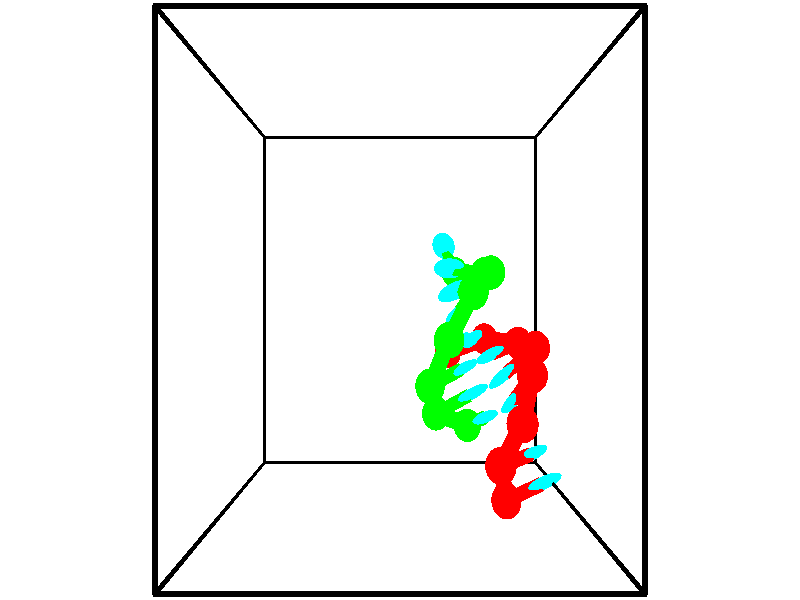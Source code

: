 // switches for output
#declare DRAW_BASES = 1; // possible values are 0, 1; only relevant for DNA ribbons
#declare DRAW_BASES_TYPE = 3; // possible values are 1, 2, 3; only relevant for DNA ribbons
#declare DRAW_FOG = 0; // set to 1 to enable fog

#include "colors.inc"

#include "transforms.inc"
background { rgb <1, 1, 1>}

#default {
   normal{
       ripples 0.25
       frequency 0.20
       turbulence 0.2
       lambda 5
   }
	finish {
		phong 0.1
		phong_size 40.
	}
}

// original window dimensions: 1024x640


// camera settings

camera {
	sky <-0, 1, 0>
	up <-0, 1, 0>
	right 1.6 * <1, 0, 0>
	location <2.5, 2.5, 11.1562>
	look_at <2.5, 2.5, 2.5>
	direction <0, 0, -8.6562>
	angle 67.0682
}


# declare cpy_camera_pos = <2.5, 2.5, 11.1562>;
# if (DRAW_FOG = 1)
fog {
	fog_type 2
	up vnormalize(cpy_camera_pos)
	color rgbt<1,1,1,0.3>
	distance 1e-5
	fog_alt 3e-3
	fog_offset 4
}
# end


// LIGHTS

# declare lum = 6;
global_settings {
	ambient_light rgb lum * <0.05, 0.05, 0.05>
	max_trace_level 15
}# declare cpy_direct_light_amount = 0.25;
light_source
{	1000 * <-1, -1, 1>,
	rgb lum * cpy_direct_light_amount
	parallel
}

light_source
{	1000 * <1, 1, -1>,
	rgb lum * cpy_direct_light_amount
	parallel
}

// strand 0

// nucleotide -1

// particle -1
sphere {
	<4.290861, -0.318881, 0.987886> 0.250000
	pigment { color rgbt <1,0,0,0> }
	no_shadow
}
cylinder {
	<4.628484, -0.142117, 1.109398>,  <4.831058, -0.036058, 1.182305>, 0.100000
	pigment { color rgbt <1,0,0,0> }
	no_shadow
}
cylinder {
	<4.628484, -0.142117, 1.109398>,  <4.290861, -0.318881, 0.987886>, 0.100000
	pigment { color rgbt <1,0,0,0> }
	no_shadow
}

// particle -1
sphere {
	<4.628484, -0.142117, 1.109398> 0.100000
	pigment { color rgbt <1,0,0,0> }
	no_shadow
}
sphere {
	0, 1
	scale<0.080000,0.200000,0.300000>
	matrix <-0.261099, 0.833471, -0.486984,
		-0.468395, 0.331726, 0.818880,
		0.844058, 0.441910, 0.303780,
		4.881701, -0.009544, 1.200532>
	pigment { color rgbt <0,1,1,0> }
	no_shadow
}
cylinder {
	<4.125262, 0.268401, 1.426079>,  <4.290861, -0.318881, 0.987886>, 0.130000
	pigment { color rgbt <1,0,0,0> }
	no_shadow
}

// nucleotide -1

// particle -1
sphere {
	<4.125262, 0.268401, 1.426079> 0.250000
	pigment { color rgbt <1,0,0,0> }
	no_shadow
}
cylinder {
	<4.462778, 0.318378, 1.217308>,  <4.665287, 0.348365, 1.092046>, 0.100000
	pigment { color rgbt <1,0,0,0> }
	no_shadow
}
cylinder {
	<4.462778, 0.318378, 1.217308>,  <4.125262, 0.268401, 1.426079>, 0.100000
	pigment { color rgbt <1,0,0,0> }
	no_shadow
}

// particle -1
sphere {
	<4.462778, 0.318378, 1.217308> 0.100000
	pigment { color rgbt <1,0,0,0> }
	no_shadow
}
sphere {
	0, 1
	scale<0.080000,0.200000,0.300000>
	matrix <-0.381485, 0.823673, -0.419562,
		0.377475, 0.553129, 0.742671,
		0.843790, 0.124943, -0.521927,
		4.715915, 0.355861, 1.060730>
	pigment { color rgbt <0,1,1,0> }
	no_shadow
}
cylinder {
	<4.446062, 0.857871, 1.565489>,  <4.125262, 0.268401, 1.426079>, 0.130000
	pigment { color rgbt <1,0,0,0> }
	no_shadow
}

// nucleotide -1

// particle -1
sphere {
	<4.446062, 0.857871, 1.565489> 0.250000
	pigment { color rgbt <1,0,0,0> }
	no_shadow
}
cylinder {
	<4.563037, 0.781590, 1.190659>,  <4.633223, 0.735821, 0.965760>, 0.100000
	pigment { color rgbt <1,0,0,0> }
	no_shadow
}
cylinder {
	<4.563037, 0.781590, 1.190659>,  <4.446062, 0.857871, 1.565489>, 0.100000
	pigment { color rgbt <1,0,0,0> }
	no_shadow
}

// particle -1
sphere {
	<4.563037, 0.781590, 1.190659> 0.100000
	pigment { color rgbt <1,0,0,0> }
	no_shadow
}
sphere {
	0, 1
	scale<0.080000,0.200000,0.300000>
	matrix <-0.449604, 0.837437, -0.310735,
		0.844000, 0.512184, 0.159158,
		0.292438, -0.190702, -0.937077,
		4.650769, 0.724379, 0.909536>
	pigment { color rgbt <0,1,1,0> }
	no_shadow
}
cylinder {
	<4.675310, 1.469359, 1.233262>,  <4.446062, 0.857871, 1.565489>, 0.130000
	pigment { color rgbt <1,0,0,0> }
	no_shadow
}

// nucleotide -1

// particle -1
sphere {
	<4.675310, 1.469359, 1.233262> 0.250000
	pigment { color rgbt <1,0,0,0> }
	no_shadow
}
cylinder {
	<4.546249, 1.224838, 0.944206>,  <4.468813, 1.078126, 0.770773>, 0.100000
	pigment { color rgbt <1,0,0,0> }
	no_shadow
}
cylinder {
	<4.546249, 1.224838, 0.944206>,  <4.675310, 1.469359, 1.233262>, 0.100000
	pigment { color rgbt <1,0,0,0> }
	no_shadow
}

// particle -1
sphere {
	<4.546249, 1.224838, 0.944206> 0.100000
	pigment { color rgbt <1,0,0,0> }
	no_shadow
}
sphere {
	0, 1
	scale<0.080000,0.200000,0.300000>
	matrix <-0.498202, 0.758836, -0.419478,
		0.804792, 0.224675, -0.549391,
		-0.322651, -0.611301, -0.722639,
		4.449454, 1.041448, 0.727414>
	pigment { color rgbt <0,1,1,0> }
	no_shadow
}
cylinder {
	<4.875651, 1.800311, 0.563366>,  <4.675310, 1.469359, 1.233262>, 0.130000
	pigment { color rgbt <1,0,0,0> }
	no_shadow
}

// nucleotide -1

// particle -1
sphere {
	<4.875651, 1.800311, 0.563366> 0.250000
	pigment { color rgbt <1,0,0,0> }
	no_shadow
}
cylinder {
	<4.557678, 1.561268, 0.521515>,  <4.366894, 1.417842, 0.496404>, 0.100000
	pigment { color rgbt <1,0,0,0> }
	no_shadow
}
cylinder {
	<4.557678, 1.561268, 0.521515>,  <4.875651, 1.800311, 0.563366>, 0.100000
	pigment { color rgbt <1,0,0,0> }
	no_shadow
}

// particle -1
sphere {
	<4.557678, 1.561268, 0.521515> 0.100000
	pigment { color rgbt <1,0,0,0> }
	no_shadow
}
sphere {
	0, 1
	scale<0.080000,0.200000,0.300000>
	matrix <-0.517538, 0.757947, -0.397078,
		0.316599, -0.261501, -0.911802,
		-0.794933, -0.597607, -0.104628,
		4.319198, 1.381986, 0.490126>
	pigment { color rgbt <0,1,1,0> }
	no_shadow
}
cylinder {
	<4.693881, 1.834799, -0.065742>,  <4.875651, 1.800311, 0.563366>, 0.130000
	pigment { color rgbt <1,0,0,0> }
	no_shadow
}

// nucleotide -1

// particle -1
sphere {
	<4.693881, 1.834799, -0.065742> 0.250000
	pigment { color rgbt <1,0,0,0> }
	no_shadow
}
cylinder {
	<4.366989, 1.744377, 0.146309>,  <4.170854, 1.690124, 0.273540>, 0.100000
	pigment { color rgbt <1,0,0,0> }
	no_shadow
}
cylinder {
	<4.366989, 1.744377, 0.146309>,  <4.693881, 1.834799, -0.065742>, 0.100000
	pigment { color rgbt <1,0,0,0> }
	no_shadow
}

// particle -1
sphere {
	<4.366989, 1.744377, 0.146309> 0.100000
	pigment { color rgbt <1,0,0,0> }
	no_shadow
}
sphere {
	0, 1
	scale<0.080000,0.200000,0.300000>
	matrix <-0.448670, 0.826882, -0.339060,
		-0.361707, -0.514943, -0.777175,
		-0.817229, -0.226055, 0.530129,
		4.121820, 1.676561, 0.305347>
	pigment { color rgbt <0,1,1,0> }
	no_shadow
}
cylinder {
	<4.137184, 1.872569, -0.572563>,  <4.693881, 1.834799, -0.065742>, 0.130000
	pigment { color rgbt <1,0,0,0> }
	no_shadow
}

// nucleotide -1

// particle -1
sphere {
	<4.137184, 1.872569, -0.572563> 0.250000
	pigment { color rgbt <1,0,0,0> }
	no_shadow
}
cylinder {
	<3.963027, 1.888382, -0.212814>,  <3.858533, 1.897870, 0.003035>, 0.100000
	pigment { color rgbt <1,0,0,0> }
	no_shadow
}
cylinder {
	<3.963027, 1.888382, -0.212814>,  <4.137184, 1.872569, -0.572563>, 0.100000
	pigment { color rgbt <1,0,0,0> }
	no_shadow
}

// particle -1
sphere {
	<3.963027, 1.888382, -0.212814> 0.100000
	pigment { color rgbt <1,0,0,0> }
	no_shadow
}
sphere {
	0, 1
	scale<0.080000,0.200000,0.300000>
	matrix <-0.585636, 0.746307, -0.316316,
		-0.683713, -0.664427, -0.301785,
		-0.435393, 0.039533, 0.899372,
		3.832409, 1.900242, 0.056997>
	pigment { color rgbt <0,1,1,0> }
	no_shadow
}
cylinder {
	<3.432061, 1.651040, -0.567525>,  <4.137184, 1.872569, -0.572563>, 0.130000
	pigment { color rgbt <1,0,0,0> }
	no_shadow
}

// nucleotide -1

// particle -1
sphere {
	<3.432061, 1.651040, -0.567525> 0.250000
	pigment { color rgbt <1,0,0,0> }
	no_shadow
}
cylinder {
	<3.469975, 1.913555, -0.268112>,  <3.492723, 2.071064, -0.088464>, 0.100000
	pigment { color rgbt <1,0,0,0> }
	no_shadow
}
cylinder {
	<3.469975, 1.913555, -0.268112>,  <3.432061, 1.651040, -0.567525>, 0.100000
	pigment { color rgbt <1,0,0,0> }
	no_shadow
}

// particle -1
sphere {
	<3.469975, 1.913555, -0.268112> 0.100000
	pigment { color rgbt <1,0,0,0> }
	no_shadow
}
sphere {
	0, 1
	scale<0.080000,0.200000,0.300000>
	matrix <-0.737853, 0.551074, -0.389731,
		-0.668273, -0.515367, 0.536478,
		0.094784, 0.656289, 0.748533,
		3.498410, 2.110442, -0.043552>
	pigment { color rgbt <0,1,1,0> }
	no_shadow
}
// strand 1

// nucleotide -1

// particle -1
sphere {
	<3.566301, 2.954986, -0.693365> 0.250000
	pigment { color rgbt <0,1,0,0> }
	no_shadow
}
cylinder {
	<3.424591, 3.175678, -0.391350>,  <3.339565, 3.308094, -0.210141>, 0.100000
	pigment { color rgbt <0,1,0,0> }
	no_shadow
}
cylinder {
	<3.424591, 3.175678, -0.391350>,  <3.566301, 2.954986, -0.693365>, 0.100000
	pigment { color rgbt <0,1,0,0> }
	no_shadow
}

// particle -1
sphere {
	<3.424591, 3.175678, -0.391350> 0.100000
	pigment { color rgbt <0,1,0,0> }
	no_shadow
}
sphere {
	0, 1
	scale<0.080000,0.200000,0.300000>
	matrix <0.140310, -0.766903, 0.626237,
		0.924555, 0.327800, 0.194282,
		-0.354276, 0.551731, 0.755038,
		3.318308, 3.341197, -0.164839>
	pigment { color rgbt <0,1,1,0> }
	no_shadow
}
cylinder {
	<4.073403, 2.919431, -0.146247>,  <3.566301, 2.954986, -0.693365>, 0.130000
	pigment { color rgbt <0,1,0,0> }
	no_shadow
}

// nucleotide -1

// particle -1
sphere {
	<4.073403, 2.919431, -0.146247> 0.250000
	pigment { color rgbt <0,1,0,0> }
	no_shadow
}
cylinder {
	<3.694155, 2.955532, -0.024315>,  <3.466606, 2.977192, 0.048845>, 0.100000
	pigment { color rgbt <0,1,0,0> }
	no_shadow
}
cylinder {
	<3.694155, 2.955532, -0.024315>,  <4.073403, 2.919431, -0.146247>, 0.100000
	pigment { color rgbt <0,1,0,0> }
	no_shadow
}

// particle -1
sphere {
	<3.694155, 2.955532, -0.024315> 0.100000
	pigment { color rgbt <0,1,0,0> }
	no_shadow
}
sphere {
	0, 1
	scale<0.080000,0.200000,0.300000>
	matrix <0.138384, -0.746086, 0.651311,
		0.286212, 0.659705, 0.694890,
		-0.948120, 0.090251, 0.304831,
		3.409719, 2.982608, 0.067135>
	pigment { color rgbt <0,1,1,0> }
	no_shadow
}
cylinder {
	<4.086574, 2.900140, 0.597961>,  <4.073403, 2.919431, -0.146247>, 0.130000
	pigment { color rgbt <0,1,0,0> }
	no_shadow
}

// nucleotide -1

// particle -1
sphere {
	<4.086574, 2.900140, 0.597961> 0.250000
	pigment { color rgbt <0,1,0,0> }
	no_shadow
}
cylinder {
	<3.726635, 2.744064, 0.519958>,  <3.510672, 2.650419, 0.473157>, 0.100000
	pigment { color rgbt <0,1,0,0> }
	no_shadow
}
cylinder {
	<3.726635, 2.744064, 0.519958>,  <4.086574, 2.900140, 0.597961>, 0.100000
	pigment { color rgbt <0,1,0,0> }
	no_shadow
}

// particle -1
sphere {
	<3.726635, 2.744064, 0.519958> 0.100000
	pigment { color rgbt <0,1,0,0> }
	no_shadow
}
sphere {
	0, 1
	scale<0.080000,0.200000,0.300000>
	matrix <0.221958, -0.794426, 0.565351,
		-0.375511, 0.465446, 0.801468,
		-0.899848, -0.390188, -0.195007,
		3.456681, 2.627008, 0.461456>
	pigment { color rgbt <0,1,1,0> }
	no_shadow
}
cylinder {
	<3.711026, 2.610052, 1.198748>,  <4.086574, 2.900140, 0.597961>, 0.130000
	pigment { color rgbt <0,1,0,0> }
	no_shadow
}

// nucleotide -1

// particle -1
sphere {
	<3.711026, 2.610052, 1.198748> 0.250000
	pigment { color rgbt <0,1,0,0> }
	no_shadow
}
cylinder {
	<3.588507, 2.425407, 0.865738>,  <3.514995, 2.314621, 0.665932>, 0.100000
	pigment { color rgbt <0,1,0,0> }
	no_shadow
}
cylinder {
	<3.588507, 2.425407, 0.865738>,  <3.711026, 2.610052, 1.198748>, 0.100000
	pigment { color rgbt <0,1,0,0> }
	no_shadow
}

// particle -1
sphere {
	<3.588507, 2.425407, 0.865738> 0.100000
	pigment { color rgbt <0,1,0,0> }
	no_shadow
}
sphere {
	0, 1
	scale<0.080000,0.200000,0.300000>
	matrix <0.415298, -0.851742, 0.319473,
		-0.856568, -0.247892, 0.452593,
		-0.306298, -0.461611, -0.832524,
		3.496617, 2.286924, 0.615981>
	pigment { color rgbt <0,1,1,0> }
	no_shadow
}
cylinder {
	<3.305685, 1.949853, 1.245555>,  <3.711026, 2.610052, 1.198748>, 0.130000
	pigment { color rgbt <0,1,0,0> }
	no_shadow
}

// nucleotide -1

// particle -1
sphere {
	<3.305685, 1.949853, 1.245555> 0.250000
	pigment { color rgbt <0,1,0,0> }
	no_shadow
}
cylinder {
	<3.447990, 1.924778, 0.872566>,  <3.533374, 1.909733, 0.648773>, 0.100000
	pigment { color rgbt <0,1,0,0> }
	no_shadow
}
cylinder {
	<3.447990, 1.924778, 0.872566>,  <3.305685, 1.949853, 1.245555>, 0.100000
	pigment { color rgbt <0,1,0,0> }
	no_shadow
}

// particle -1
sphere {
	<3.447990, 1.924778, 0.872566> 0.100000
	pigment { color rgbt <0,1,0,0> }
	no_shadow
}
sphere {
	0, 1
	scale<0.080000,0.200000,0.300000>
	matrix <0.458360, -0.857805, 0.232545,
		-0.814456, -0.510139, -0.276441,
		0.355763, -0.062688, -0.932471,
		3.554719, 1.905972, 0.592825>
	pigment { color rgbt <0,1,1,0> }
	no_shadow
}
cylinder {
	<3.009763, 1.280203, 0.911230>,  <3.305685, 1.949853, 1.245555>, 0.130000
	pigment { color rgbt <0,1,0,0> }
	no_shadow
}

// nucleotide -1

// particle -1
sphere {
	<3.009763, 1.280203, 0.911230> 0.250000
	pigment { color rgbt <0,1,0,0> }
	no_shadow
}
cylinder {
	<3.346498, 1.407909, 0.737160>,  <3.548540, 1.484533, 0.632717>, 0.100000
	pigment { color rgbt <0,1,0,0> }
	no_shadow
}
cylinder {
	<3.346498, 1.407909, 0.737160>,  <3.009763, 1.280203, 0.911230>, 0.100000
	pigment { color rgbt <0,1,0,0> }
	no_shadow
}

// particle -1
sphere {
	<3.346498, 1.407909, 0.737160> 0.100000
	pigment { color rgbt <0,1,0,0> }
	no_shadow
}
sphere {
	0, 1
	scale<0.080000,0.200000,0.300000>
	matrix <0.380644, -0.922817, 0.059325,
		-0.382648, -0.215589, -0.898389,
		0.841838, 0.319265, -0.435176,
		3.599050, 1.503689, 0.606607>
	pigment { color rgbt <0,1,1,0> }
	no_shadow
}
cylinder {
	<3.139423, 0.830727, 0.485532>,  <3.009763, 1.280203, 0.911230>, 0.130000
	pigment { color rgbt <0,1,0,0> }
	no_shadow
}

// nucleotide -1

// particle -1
sphere {
	<3.139423, 0.830727, 0.485532> 0.250000
	pigment { color rgbt <0,1,0,0> }
	no_shadow
}
cylinder {
	<3.499908, 1.000694, 0.519608>,  <3.716200, 1.102675, 0.540053>, 0.100000
	pigment { color rgbt <0,1,0,0> }
	no_shadow
}
cylinder {
	<3.499908, 1.000694, 0.519608>,  <3.139423, 0.830727, 0.485532>, 0.100000
	pigment { color rgbt <0,1,0,0> }
	no_shadow
}

// particle -1
sphere {
	<3.499908, 1.000694, 0.519608> 0.100000
	pigment { color rgbt <0,1,0,0> }
	no_shadow
}
sphere {
	0, 1
	scale<0.080000,0.200000,0.300000>
	matrix <0.380633, -0.870077, 0.313184,
		0.207199, -0.249821, -0.945864,
		0.901214, 0.424918, 0.085189,
		3.770273, 1.128170, 0.545164>
	pigment { color rgbt <0,1,1,0> }
	no_shadow
}
cylinder {
	<3.731919, 0.587127, 0.096286>,  <3.139423, 0.830727, 0.485532>, 0.130000
	pigment { color rgbt <0,1,0,0> }
	no_shadow
}

// nucleotide -1

// particle -1
sphere {
	<3.731919, 0.587127, 0.096286> 0.250000
	pigment { color rgbt <0,1,0,0> }
	no_shadow
}
cylinder {
	<3.868511, 0.713593, 0.450333>,  <3.950466, 0.789472, 0.662761>, 0.100000
	pigment { color rgbt <0,1,0,0> }
	no_shadow
}
cylinder {
	<3.868511, 0.713593, 0.450333>,  <3.731919, 0.587127, 0.096286>, 0.100000
	pigment { color rgbt <0,1,0,0> }
	no_shadow
}

// particle -1
sphere {
	<3.868511, 0.713593, 0.450333> 0.100000
	pigment { color rgbt <0,1,0,0> }
	no_shadow
}
sphere {
	0, 1
	scale<0.080000,0.200000,0.300000>
	matrix <0.279776, -0.933228, 0.225412,
		0.897283, 0.170661, -0.407134,
		0.341480, 0.316165, 0.885117,
		3.970955, 0.808442, 0.715868>
	pigment { color rgbt <0,1,1,0> }
	no_shadow
}
// box output
cylinder {
	<0.000000, 0.000000, 0.000000>,  <5.000000, 0.000000, 0.000000>, 0.025000
	pigment { color rgbt <0,0,0,0> }
	no_shadow
}
cylinder {
	<0.000000, 0.000000, 0.000000>,  <0.000000, 5.000000, 0.000000>, 0.025000
	pigment { color rgbt <0,0,0,0> }
	no_shadow
}
cylinder {
	<0.000000, 0.000000, 0.000000>,  <0.000000, 0.000000, 5.000000>, 0.025000
	pigment { color rgbt <0,0,0,0> }
	no_shadow
}
cylinder {
	<5.000000, 5.000000, 5.000000>,  <0.000000, 5.000000, 5.000000>, 0.025000
	pigment { color rgbt <0,0,0,0> }
	no_shadow
}
cylinder {
	<5.000000, 5.000000, 5.000000>,  <5.000000, 0.000000, 5.000000>, 0.025000
	pigment { color rgbt <0,0,0,0> }
	no_shadow
}
cylinder {
	<5.000000, 5.000000, 5.000000>,  <5.000000, 5.000000, 0.000000>, 0.025000
	pigment { color rgbt <0,0,0,0> }
	no_shadow
}
cylinder {
	<0.000000, 0.000000, 5.000000>,  <0.000000, 5.000000, 5.000000>, 0.025000
	pigment { color rgbt <0,0,0,0> }
	no_shadow
}
cylinder {
	<0.000000, 0.000000, 5.000000>,  <5.000000, 0.000000, 5.000000>, 0.025000
	pigment { color rgbt <0,0,0,0> }
	no_shadow
}
cylinder {
	<5.000000, 5.000000, 0.000000>,  <0.000000, 5.000000, 0.000000>, 0.025000
	pigment { color rgbt <0,0,0,0> }
	no_shadow
}
cylinder {
	<5.000000, 5.000000, 0.000000>,  <5.000000, 0.000000, 0.000000>, 0.025000
	pigment { color rgbt <0,0,0,0> }
	no_shadow
}
cylinder {
	<5.000000, 0.000000, 5.000000>,  <5.000000, 0.000000, 0.000000>, 0.025000
	pigment { color rgbt <0,0,0,0> }
	no_shadow
}
cylinder {
	<0.000000, 5.000000, 0.000000>,  <0.000000, 5.000000, 5.000000>, 0.025000
	pigment { color rgbt <0,0,0,0> }
	no_shadow
}
// end of box output

